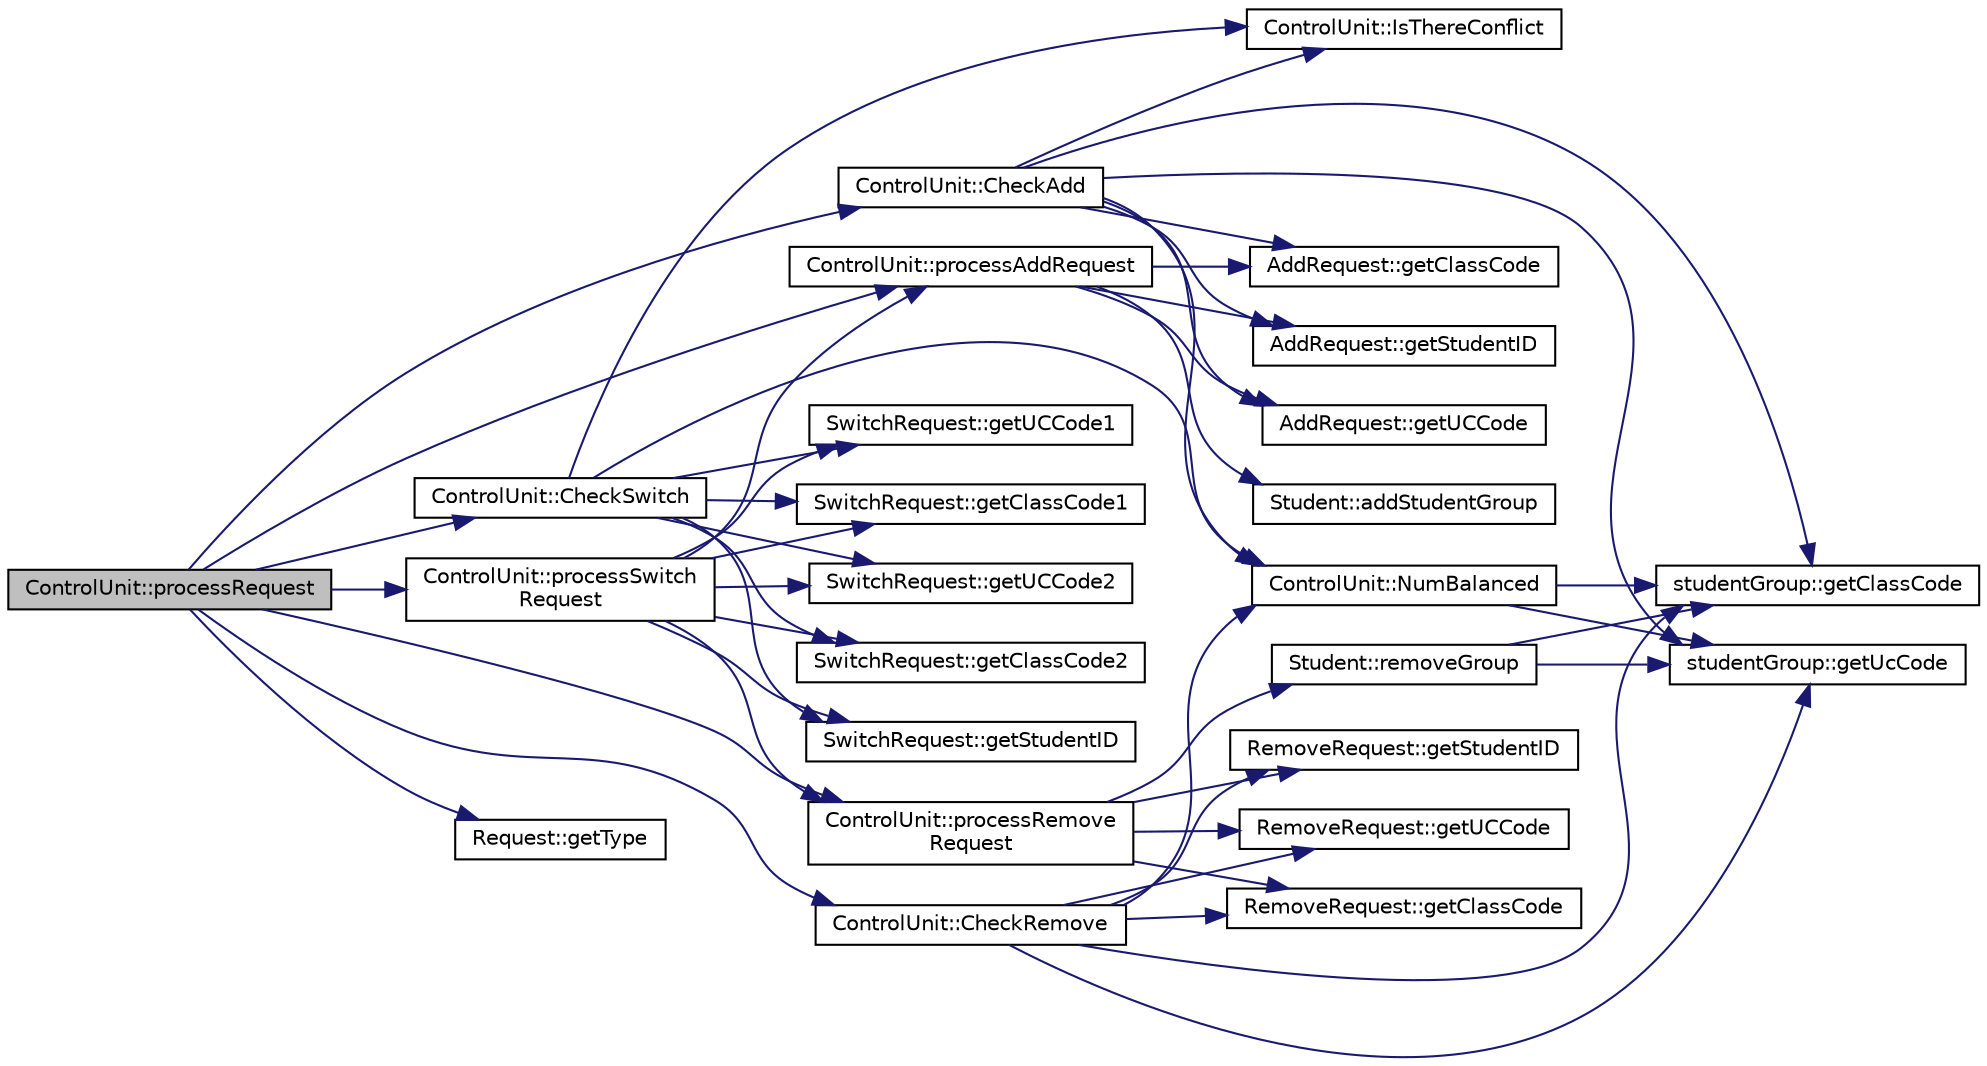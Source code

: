 digraph "ControlUnit::processRequest"
{
 // LATEX_PDF_SIZE
  edge [fontname="Helvetica",fontsize="10",labelfontname="Helvetica",labelfontsize="10"];
  node [fontname="Helvetica",fontsize="10",shape=record];
  rankdir="LR";
  Node1 [label="ControlUnit::processRequest",height=0.2,width=0.4,color="black", fillcolor="grey75", style="filled", fontcolor="black",tooltip="Processes a request."];
  Node1 -> Node2 [color="midnightblue",fontsize="10",style="solid"];
  Node2 [label="ControlUnit::CheckAdd",height=0.2,width=0.4,color="black", fillcolor="white", style="filled",URL="$class_control_unit.html#aee98b9c11d79c8b97421631c38d146ba",tooltip="Checks if the request is possible."];
  Node2 -> Node3 [color="midnightblue",fontsize="10",style="solid"];
  Node3 [label="AddRequest::getClassCode",height=0.2,width=0.4,color="black", fillcolor="white", style="filled",URL="$class_add_request.html#af21b3550aff2b33a116dc1d8fae878e8",tooltip="Gets the class code."];
  Node2 -> Node4 [color="midnightblue",fontsize="10",style="solid"];
  Node4 [label="studentGroup::getClassCode",height=0.2,width=0.4,color="black", fillcolor="white", style="filled",URL="$classstudent_group.html#a378caaf4944f9c41e164c729e9dacaf7",tooltip="Gets the class code."];
  Node2 -> Node5 [color="midnightblue",fontsize="10",style="solid"];
  Node5 [label="AddRequest::getStudentID",height=0.2,width=0.4,color="black", fillcolor="white", style="filled",URL="$class_add_request.html#a8bf91870fe4add6e62dfb894acec4c2d",tooltip="Gets the student ID."];
  Node2 -> Node6 [color="midnightblue",fontsize="10",style="solid"];
  Node6 [label="AddRequest::getUCCode",height=0.2,width=0.4,color="black", fillcolor="white", style="filled",URL="$class_add_request.html#a115958c760847c2f820a412c7893f8cb",tooltip="Gets the course code."];
  Node2 -> Node7 [color="midnightblue",fontsize="10",style="solid"];
  Node7 [label="studentGroup::getUcCode",height=0.2,width=0.4,color="black", fillcolor="white", style="filled",URL="$classstudent_group.html#ad7c965a71b623d190fe73f2e95204478",tooltip="Gets the course code."];
  Node2 -> Node8 [color="midnightblue",fontsize="10",style="solid"];
  Node8 [label="ControlUnit::IsThereConflict",height=0.2,width=0.4,color="black", fillcolor="white", style="filled",URL="$class_control_unit.html#aa9d8dcb06d1c289d272bba0aabdefaab",tooltip="Detects conflicts in a schedule."];
  Node2 -> Node9 [color="midnightblue",fontsize="10",style="solid"];
  Node9 [label="ControlUnit::NumBalanced",height=0.2,width=0.4,color="black", fillcolor="white", style="filled",URL="$class_control_unit.html#a21f0f5455651e5704f43a8fb97c36441",tooltip="Checks the balance of the classes."];
  Node9 -> Node4 [color="midnightblue",fontsize="10",style="solid"];
  Node9 -> Node7 [color="midnightblue",fontsize="10",style="solid"];
  Node1 -> Node10 [color="midnightblue",fontsize="10",style="solid"];
  Node10 [label="ControlUnit::CheckRemove",height=0.2,width=0.4,color="black", fillcolor="white", style="filled",URL="$class_control_unit.html#ad99952f3adb654a83fc003e9d6eeff8f",tooltip="Checks if the request is possible."];
  Node10 -> Node11 [color="midnightblue",fontsize="10",style="solid"];
  Node11 [label="RemoveRequest::getClassCode",height=0.2,width=0.4,color="black", fillcolor="white", style="filled",URL="$class_remove_request.html#a236ae23e1cfadd5487837620ec99ca62",tooltip="Gets the class code."];
  Node10 -> Node4 [color="midnightblue",fontsize="10",style="solid"];
  Node10 -> Node12 [color="midnightblue",fontsize="10",style="solid"];
  Node12 [label="RemoveRequest::getStudentID",height=0.2,width=0.4,color="black", fillcolor="white", style="filled",URL="$class_remove_request.html#aabf0af724fe92030946ed4ed027cf0ec",tooltip="Gets the student ID."];
  Node10 -> Node13 [color="midnightblue",fontsize="10",style="solid"];
  Node13 [label="RemoveRequest::getUCCode",height=0.2,width=0.4,color="black", fillcolor="white", style="filled",URL="$class_remove_request.html#a0d704514e2c62900d719ed4045479ec0",tooltip="Gets the course code."];
  Node10 -> Node7 [color="midnightblue",fontsize="10",style="solid"];
  Node10 -> Node9 [color="midnightblue",fontsize="10",style="solid"];
  Node1 -> Node14 [color="midnightblue",fontsize="10",style="solid"];
  Node14 [label="ControlUnit::CheckSwitch",height=0.2,width=0.4,color="black", fillcolor="white", style="filled",URL="$class_control_unit.html#af5a3f6ddaf797f640f51a718d3d998bf",tooltip="Checks if the request is possible."];
  Node14 -> Node15 [color="midnightblue",fontsize="10",style="solid"];
  Node15 [label="SwitchRequest::getClassCode1",height=0.2,width=0.4,color="black", fillcolor="white", style="filled",URL="$class_switch_request.html#ae6406b56b79ccbf584915a5b0cdc6a29",tooltip="Gets the current class code."];
  Node14 -> Node16 [color="midnightblue",fontsize="10",style="solid"];
  Node16 [label="SwitchRequest::getClassCode2",height=0.2,width=0.4,color="black", fillcolor="white", style="filled",URL="$class_switch_request.html#a19d8125d008414c9ccac5348754ec352",tooltip="Gets the new class code."];
  Node14 -> Node17 [color="midnightblue",fontsize="10",style="solid"];
  Node17 [label="SwitchRequest::getStudentID",height=0.2,width=0.4,color="black", fillcolor="white", style="filled",URL="$class_switch_request.html#a663728c675735d1ec38039c76833365d",tooltip="Gets the student ID."];
  Node14 -> Node18 [color="midnightblue",fontsize="10",style="solid"];
  Node18 [label="SwitchRequest::getUCCode1",height=0.2,width=0.4,color="black", fillcolor="white", style="filled",URL="$class_switch_request.html#a3d324de71e953e8f913dacf1ed38d7be",tooltip="Gets the current course code."];
  Node14 -> Node19 [color="midnightblue",fontsize="10",style="solid"];
  Node19 [label="SwitchRequest::getUCCode2",height=0.2,width=0.4,color="black", fillcolor="white", style="filled",URL="$class_switch_request.html#aeb419b74fba465da8274314e287c8cce",tooltip="Gets the new course code."];
  Node14 -> Node8 [color="midnightblue",fontsize="10",style="solid"];
  Node14 -> Node9 [color="midnightblue",fontsize="10",style="solid"];
  Node1 -> Node20 [color="midnightblue",fontsize="10",style="solid"];
  Node20 [label="Request::getType",height=0.2,width=0.4,color="black", fillcolor="white", style="filled",URL="$class_request.html#a6af392e1e3f3c2fcb2acefc07524c4c4",tooltip="Gets the type of the request."];
  Node1 -> Node21 [color="midnightblue",fontsize="10",style="solid"];
  Node21 [label="ControlUnit::processAddRequest",height=0.2,width=0.4,color="black", fillcolor="white", style="filled",URL="$class_control_unit.html#ad7fce9a2ca5f917c9aa1d9cd01219087",tooltip="Processes a request of type add."];
  Node21 -> Node22 [color="midnightblue",fontsize="10",style="solid"];
  Node22 [label="Student::addStudentGroup",height=0.2,width=0.4,color="black", fillcolor="white", style="filled",URL="$class_student.html#a98446a5a0ac3c689799f68205a5ab054",tooltip="Adds a new class to the student."];
  Node21 -> Node3 [color="midnightblue",fontsize="10",style="solid"];
  Node21 -> Node5 [color="midnightblue",fontsize="10",style="solid"];
  Node21 -> Node6 [color="midnightblue",fontsize="10",style="solid"];
  Node1 -> Node23 [color="midnightblue",fontsize="10",style="solid"];
  Node23 [label="ControlUnit::processRemove\lRequest",height=0.2,width=0.4,color="black", fillcolor="white", style="filled",URL="$class_control_unit.html#a44bc485af0cde28556e02a2ba72ba20d",tooltip="Processes a request of type remove."];
  Node23 -> Node11 [color="midnightblue",fontsize="10",style="solid"];
  Node23 -> Node12 [color="midnightblue",fontsize="10",style="solid"];
  Node23 -> Node13 [color="midnightblue",fontsize="10",style="solid"];
  Node23 -> Node24 [color="midnightblue",fontsize="10",style="solid"];
  Node24 [label="Student::removeGroup",height=0.2,width=0.4,color="black", fillcolor="white", style="filled",URL="$class_student.html#a63083726dbf48d8e100c00f404e917b1",tooltip="Removes a class from the student."];
  Node24 -> Node4 [color="midnightblue",fontsize="10",style="solid"];
  Node24 -> Node7 [color="midnightblue",fontsize="10",style="solid"];
  Node1 -> Node25 [color="midnightblue",fontsize="10",style="solid"];
  Node25 [label="ControlUnit::processSwitch\lRequest",height=0.2,width=0.4,color="black", fillcolor="white", style="filled",URL="$class_control_unit.html#a9cb160b5255192632fb43668fe8758e4",tooltip="Processes a request of type switch."];
  Node25 -> Node15 [color="midnightblue",fontsize="10",style="solid"];
  Node25 -> Node16 [color="midnightblue",fontsize="10",style="solid"];
  Node25 -> Node17 [color="midnightblue",fontsize="10",style="solid"];
  Node25 -> Node18 [color="midnightblue",fontsize="10",style="solid"];
  Node25 -> Node19 [color="midnightblue",fontsize="10",style="solid"];
  Node25 -> Node21 [color="midnightblue",fontsize="10",style="solid"];
  Node25 -> Node23 [color="midnightblue",fontsize="10",style="solid"];
}
